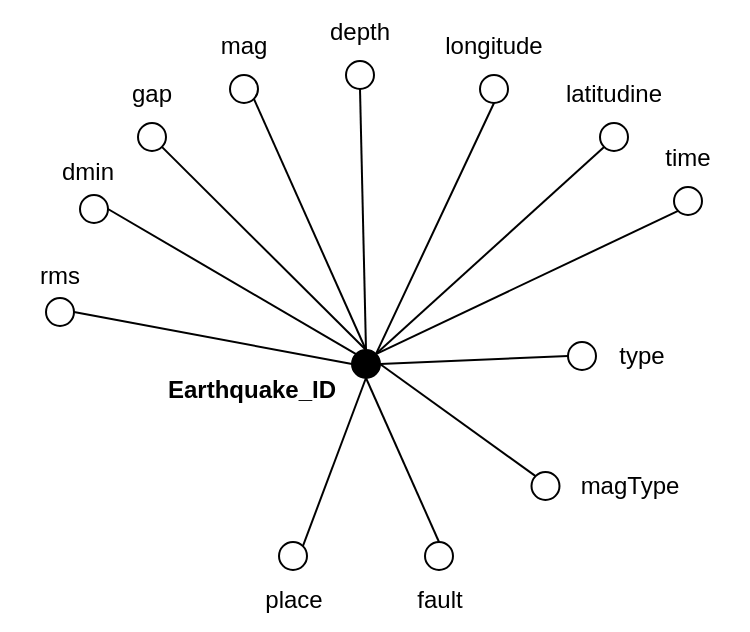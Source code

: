<mxfile version="27.1.4">
  <diagram name="Page-1" id="HqNk3aDjr-ROuAEQBH89">
    <mxGraphModel dx="976" dy="642" grid="0" gridSize="10" guides="1" tooltips="1" connect="1" arrows="1" fold="1" page="1" pageScale="1" pageWidth="1169" pageHeight="827" math="0" shadow="0">
      <root>
        <mxCell id="0" />
        <mxCell id="1" parent="0" />
        <mxCell id="SvS_41ax5-k1D1L28kZn-1" value="" style="ellipse;whiteSpace=wrap;html=1;aspect=fixed;fillColor=#000000;" parent="1" vertex="1">
          <mxGeometry x="528" y="385" width="14" height="14" as="geometry" />
        </mxCell>
        <mxCell id="SvS_41ax5-k1D1L28kZn-2" value="&lt;b&gt;Earthquake_ID&lt;/b&gt;" style="text;html=1;align=center;verticalAlign=middle;whiteSpace=wrap;rounded=0;" parent="1" vertex="1">
          <mxGeometry x="448" y="390" width="60" height="30" as="geometry" />
        </mxCell>
        <mxCell id="SvS_41ax5-k1D1L28kZn-6" value="time" style="text;html=1;align=center;verticalAlign=middle;whiteSpace=wrap;rounded=0;" parent="1" vertex="1">
          <mxGeometry x="666" y="273.5" width="60" height="30" as="geometry" />
        </mxCell>
        <mxCell id="SvS_41ax5-k1D1L28kZn-7" value="" style="ellipse;whiteSpace=wrap;html=1;aspect=fixed;fillColor=#FFFFFF;" parent="1" vertex="1">
          <mxGeometry x="689" y="303.5" width="14" height="14" as="geometry" />
        </mxCell>
        <mxCell id="SvS_41ax5-k1D1L28kZn-9" value="latitudine" style="text;html=1;align=center;verticalAlign=middle;whiteSpace=wrap;rounded=0;" parent="1" vertex="1">
          <mxGeometry x="629" y="241.5" width="60" height="30" as="geometry" />
        </mxCell>
        <mxCell id="SvS_41ax5-k1D1L28kZn-10" value="" style="ellipse;whiteSpace=wrap;html=1;aspect=fixed;fillColor=#FFFFFF;" parent="1" vertex="1">
          <mxGeometry x="652" y="271.5" width="14" height="14" as="geometry" />
        </mxCell>
        <mxCell id="SvS_41ax5-k1D1L28kZn-11" value="longitude" style="text;html=1;align=center;verticalAlign=middle;whiteSpace=wrap;rounded=0;" parent="1" vertex="1">
          <mxGeometry x="569" y="217.5" width="60" height="30" as="geometry" />
        </mxCell>
        <mxCell id="SvS_41ax5-k1D1L28kZn-12" value="" style="ellipse;whiteSpace=wrap;html=1;aspect=fixed;fillColor=#FFFFFF;" parent="1" vertex="1">
          <mxGeometry x="592" y="247.5" width="14" height="14" as="geometry" />
        </mxCell>
        <mxCell id="SvS_41ax5-k1D1L28kZn-13" value="depth" style="text;html=1;align=center;verticalAlign=middle;whiteSpace=wrap;rounded=0;" parent="1" vertex="1">
          <mxGeometry x="502" y="210.5" width="60" height="30" as="geometry" />
        </mxCell>
        <mxCell id="SvS_41ax5-k1D1L28kZn-14" value="" style="ellipse;whiteSpace=wrap;html=1;aspect=fixed;fillColor=#FFFFFF;" parent="1" vertex="1">
          <mxGeometry x="525" y="240.5" width="14" height="14" as="geometry" />
        </mxCell>
        <mxCell id="SvS_41ax5-k1D1L28kZn-15" value="mag" style="text;html=1;align=center;verticalAlign=middle;whiteSpace=wrap;rounded=0;" parent="1" vertex="1">
          <mxGeometry x="444" y="217.5" width="60" height="30" as="geometry" />
        </mxCell>
        <mxCell id="SvS_41ax5-k1D1L28kZn-16" value="" style="ellipse;whiteSpace=wrap;html=1;aspect=fixed;fillColor=#FFFFFF;" parent="1" vertex="1">
          <mxGeometry x="467" y="247.5" width="14" height="14" as="geometry" />
        </mxCell>
        <mxCell id="SvS_41ax5-k1D1L28kZn-17" value="gap" style="text;html=1;align=center;verticalAlign=middle;whiteSpace=wrap;rounded=0;" parent="1" vertex="1">
          <mxGeometry x="398" y="241.5" width="60" height="30" as="geometry" />
        </mxCell>
        <mxCell id="SvS_41ax5-k1D1L28kZn-18" value="" style="ellipse;whiteSpace=wrap;html=1;aspect=fixed;fillColor=#FFFFFF;" parent="1" vertex="1">
          <mxGeometry x="421" y="271.5" width="14" height="14" as="geometry" />
        </mxCell>
        <mxCell id="SvS_41ax5-k1D1L28kZn-19" value="dmin" style="text;html=1;align=center;verticalAlign=middle;whiteSpace=wrap;rounded=0;" parent="1" vertex="1">
          <mxGeometry x="366" y="280.5" width="60" height="30" as="geometry" />
        </mxCell>
        <mxCell id="SvS_41ax5-k1D1L28kZn-21" value="rms" style="text;html=1;align=center;verticalAlign=middle;whiteSpace=wrap;rounded=0;" parent="1" vertex="1">
          <mxGeometry x="352" y="332.5" width="60" height="30" as="geometry" />
        </mxCell>
        <mxCell id="SvS_41ax5-k1D1L28kZn-23" value="" style="endArrow=none;html=1;rounded=0;entryX=0;entryY=1;entryDx=0;entryDy=0;exitX=1;exitY=0;exitDx=0;exitDy=0;" parent="1" source="SvS_41ax5-k1D1L28kZn-1" target="SvS_41ax5-k1D1L28kZn-10" edge="1">
          <mxGeometry width="50" height="50" relative="1" as="geometry">
            <mxPoint x="542" y="299" as="sourcePoint" />
            <mxPoint x="592" y="249" as="targetPoint" />
          </mxGeometry>
        </mxCell>
        <mxCell id="SvS_41ax5-k1D1L28kZn-24" value="" style="endArrow=none;html=1;rounded=0;entryX=0.5;entryY=1;entryDx=0;entryDy=0;exitX=1;exitY=0;exitDx=0;exitDy=0;" parent="1" source="SvS_41ax5-k1D1L28kZn-1" target="SvS_41ax5-k1D1L28kZn-12" edge="1">
          <mxGeometry width="50" height="50" relative="1" as="geometry">
            <mxPoint x="542" y="299" as="sourcePoint" />
            <mxPoint x="592" y="249" as="targetPoint" />
          </mxGeometry>
        </mxCell>
        <mxCell id="SvS_41ax5-k1D1L28kZn-25" value="" style="endArrow=none;html=1;rounded=0;entryX=0.5;entryY=1;entryDx=0;entryDy=0;exitX=0.5;exitY=0;exitDx=0;exitDy=0;" parent="1" source="SvS_41ax5-k1D1L28kZn-1" target="SvS_41ax5-k1D1L28kZn-14" edge="1">
          <mxGeometry width="50" height="50" relative="1" as="geometry">
            <mxPoint x="542" y="299" as="sourcePoint" />
            <mxPoint x="592" y="249" as="targetPoint" />
          </mxGeometry>
        </mxCell>
        <mxCell id="SvS_41ax5-k1D1L28kZn-26" value="" style="endArrow=none;html=1;rounded=0;entryX=1;entryY=1;entryDx=0;entryDy=0;exitX=0.5;exitY=0;exitDx=0;exitDy=0;" parent="1" source="SvS_41ax5-k1D1L28kZn-1" target="SvS_41ax5-k1D1L28kZn-16" edge="1">
          <mxGeometry width="50" height="50" relative="1" as="geometry">
            <mxPoint x="542" y="299" as="sourcePoint" />
            <mxPoint x="592" y="249" as="targetPoint" />
          </mxGeometry>
        </mxCell>
        <mxCell id="SvS_41ax5-k1D1L28kZn-27" value="" style="endArrow=none;html=1;rounded=0;entryX=1;entryY=1;entryDx=0;entryDy=0;exitX=0.5;exitY=0;exitDx=0;exitDy=0;" parent="1" source="SvS_41ax5-k1D1L28kZn-1" target="SvS_41ax5-k1D1L28kZn-18" edge="1">
          <mxGeometry width="50" height="50" relative="1" as="geometry">
            <mxPoint x="542" y="299" as="sourcePoint" />
            <mxPoint x="592" y="249" as="targetPoint" />
          </mxGeometry>
        </mxCell>
        <mxCell id="SvS_41ax5-k1D1L28kZn-61" value="magType" style="text;html=1;align=center;verticalAlign=middle;whiteSpace=wrap;rounded=0;" parent="1" vertex="1">
          <mxGeometry x="636.75" y="438" width="60" height="30" as="geometry" />
        </mxCell>
        <mxCell id="SvS_41ax5-k1D1L28kZn-62" value="" style="ellipse;whiteSpace=wrap;html=1;aspect=fixed;fillColor=#FFFFFF;" parent="1" vertex="1">
          <mxGeometry x="617.75" y="446" width="14" height="14" as="geometry" />
        </mxCell>
        <mxCell id="SvS_41ax5-k1D1L28kZn-63" value="type" style="text;html=1;align=center;verticalAlign=middle;whiteSpace=wrap;rounded=0;" parent="1" vertex="1">
          <mxGeometry x="643" y="373" width="60" height="30" as="geometry" />
        </mxCell>
        <mxCell id="SvS_41ax5-k1D1L28kZn-64" value="" style="ellipse;whiteSpace=wrap;html=1;aspect=fixed;fillColor=#FFFFFF;" parent="1" vertex="1">
          <mxGeometry x="636" y="381" width="14" height="14" as="geometry" />
        </mxCell>
        <mxCell id="SvS_41ax5-k1D1L28kZn-70" value="place" style="text;html=1;align=center;verticalAlign=middle;whiteSpace=wrap;rounded=0;" parent="1" vertex="1">
          <mxGeometry x="468.5" y="495" width="60" height="30" as="geometry" />
        </mxCell>
        <mxCell id="SvS_41ax5-k1D1L28kZn-71" value="" style="ellipse;whiteSpace=wrap;html=1;aspect=fixed;fillColor=#FFFFFF;" parent="1" vertex="1">
          <mxGeometry x="491.5" y="481" width="14" height="14" as="geometry" />
        </mxCell>
        <mxCell id="SvS_41ax5-k1D1L28kZn-72" value="fault" style="text;html=1;align=center;verticalAlign=middle;whiteSpace=wrap;rounded=0;" parent="1" vertex="1">
          <mxGeometry x="541.5" y="495" width="60" height="30" as="geometry" />
        </mxCell>
        <mxCell id="SvS_41ax5-k1D1L28kZn-73" value="" style="ellipse;whiteSpace=wrap;html=1;aspect=fixed;fillColor=#FFFFFF;" parent="1" vertex="1">
          <mxGeometry x="564.5" y="481" width="14" height="14" as="geometry" />
        </mxCell>
        <mxCell id="SvS_41ax5-k1D1L28kZn-108" value="" style="ellipse;whiteSpace=wrap;html=1;aspect=fixed;fillColor=#FFFFFF;" parent="1" vertex="1">
          <mxGeometry x="375" y="359" width="14" height="14" as="geometry" />
        </mxCell>
        <mxCell id="SvS_41ax5-k1D1L28kZn-115" value="" style="ellipse;whiteSpace=wrap;html=1;aspect=fixed;fillColor=#FFFFFF;" parent="1" vertex="1">
          <mxGeometry x="392" y="307.5" width="14" height="14" as="geometry" />
        </mxCell>
        <mxCell id="sfSHWGgPWJq62M1J7ND0-4" value="" style="endArrow=none;html=1;rounded=0;entryX=0;entryY=0.5;entryDx=0;entryDy=0;exitX=1;exitY=0.5;exitDx=0;exitDy=0;" edge="1" parent="1" source="SvS_41ax5-k1D1L28kZn-1" target="SvS_41ax5-k1D1L28kZn-64">
          <mxGeometry width="50" height="50" relative="1" as="geometry">
            <mxPoint x="475" y="358" as="sourcePoint" />
            <mxPoint x="525" y="308" as="targetPoint" />
          </mxGeometry>
        </mxCell>
        <mxCell id="sfSHWGgPWJq62M1J7ND0-6" value="" style="endArrow=none;html=1;rounded=0;entryX=0.5;entryY=1;entryDx=0;entryDy=0;exitX=0.5;exitY=0;exitDx=0;exitDy=0;" edge="1" parent="1" source="SvS_41ax5-k1D1L28kZn-73" target="SvS_41ax5-k1D1L28kZn-1">
          <mxGeometry width="50" height="50" relative="1" as="geometry">
            <mxPoint x="475" y="358" as="sourcePoint" />
            <mxPoint x="525" y="308" as="targetPoint" />
          </mxGeometry>
        </mxCell>
        <mxCell id="sfSHWGgPWJq62M1J7ND0-7" value="" style="endArrow=none;html=1;rounded=0;entryX=0.5;entryY=1;entryDx=0;entryDy=0;exitX=1;exitY=0;exitDx=0;exitDy=0;" edge="1" parent="1" source="SvS_41ax5-k1D1L28kZn-71" target="SvS_41ax5-k1D1L28kZn-1">
          <mxGeometry width="50" height="50" relative="1" as="geometry">
            <mxPoint x="475" y="358" as="sourcePoint" />
            <mxPoint x="525" y="308" as="targetPoint" />
          </mxGeometry>
        </mxCell>
        <mxCell id="sfSHWGgPWJq62M1J7ND0-8" value="" style="endArrow=none;html=1;rounded=0;entryX=0;entryY=1;entryDx=0;entryDy=0;exitX=1;exitY=0;exitDx=0;exitDy=0;" edge="1" parent="1" source="SvS_41ax5-k1D1L28kZn-1" target="SvS_41ax5-k1D1L28kZn-7">
          <mxGeometry width="50" height="50" relative="1" as="geometry">
            <mxPoint x="475" y="358" as="sourcePoint" />
            <mxPoint x="525" y="308" as="targetPoint" />
          </mxGeometry>
        </mxCell>
        <mxCell id="sfSHWGgPWJq62M1J7ND0-10" value="" style="endArrow=none;html=1;rounded=0;entryX=1;entryY=0.5;entryDx=0;entryDy=0;exitX=0;exitY=0.5;exitDx=0;exitDy=0;" edge="1" parent="1" source="SvS_41ax5-k1D1L28kZn-1" target="SvS_41ax5-k1D1L28kZn-108">
          <mxGeometry width="50" height="50" relative="1" as="geometry">
            <mxPoint x="475" y="358" as="sourcePoint" />
            <mxPoint x="525" y="308" as="targetPoint" />
          </mxGeometry>
        </mxCell>
        <mxCell id="sfSHWGgPWJq62M1J7ND0-11" value="" style="endArrow=none;html=1;rounded=0;entryX=1;entryY=0.5;entryDx=0;entryDy=0;exitX=0;exitY=0;exitDx=0;exitDy=0;" edge="1" parent="1" source="SvS_41ax5-k1D1L28kZn-1" target="SvS_41ax5-k1D1L28kZn-115">
          <mxGeometry width="50" height="50" relative="1" as="geometry">
            <mxPoint x="475" y="358" as="sourcePoint" />
            <mxPoint x="525" y="308" as="targetPoint" />
          </mxGeometry>
        </mxCell>
        <mxCell id="sfSHWGgPWJq62M1J7ND0-12" value="" style="endArrow=none;html=1;rounded=0;entryX=0;entryY=0;entryDx=0;entryDy=0;exitX=1;exitY=0.5;exitDx=0;exitDy=0;" edge="1" parent="1" source="SvS_41ax5-k1D1L28kZn-1" target="SvS_41ax5-k1D1L28kZn-62">
          <mxGeometry width="50" height="50" relative="1" as="geometry">
            <mxPoint x="475" y="358" as="sourcePoint" />
            <mxPoint x="525" y="308" as="targetPoint" />
          </mxGeometry>
        </mxCell>
      </root>
    </mxGraphModel>
  </diagram>
</mxfile>
